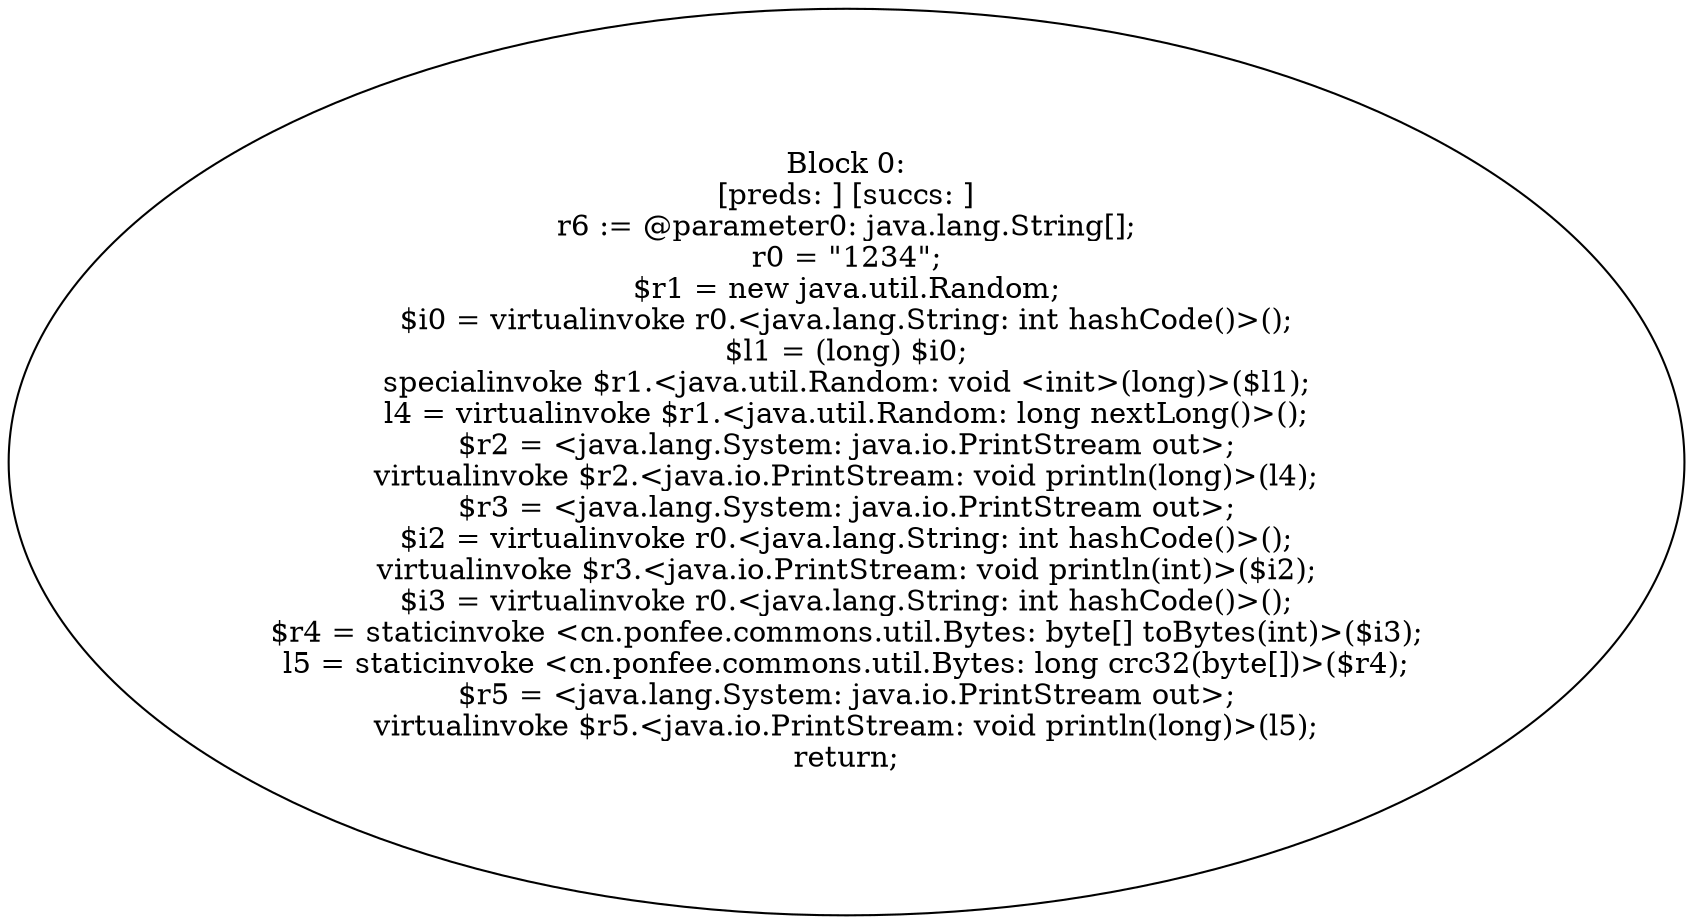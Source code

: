 digraph "unitGraph" {
    "Block 0:
[preds: ] [succs: ]
r6 := @parameter0: java.lang.String[];
r0 = \"1234\";
$r1 = new java.util.Random;
$i0 = virtualinvoke r0.<java.lang.String: int hashCode()>();
$l1 = (long) $i0;
specialinvoke $r1.<java.util.Random: void <init>(long)>($l1);
l4 = virtualinvoke $r1.<java.util.Random: long nextLong()>();
$r2 = <java.lang.System: java.io.PrintStream out>;
virtualinvoke $r2.<java.io.PrintStream: void println(long)>(l4);
$r3 = <java.lang.System: java.io.PrintStream out>;
$i2 = virtualinvoke r0.<java.lang.String: int hashCode()>();
virtualinvoke $r3.<java.io.PrintStream: void println(int)>($i2);
$i3 = virtualinvoke r0.<java.lang.String: int hashCode()>();
$r4 = staticinvoke <cn.ponfee.commons.util.Bytes: byte[] toBytes(int)>($i3);
l5 = staticinvoke <cn.ponfee.commons.util.Bytes: long crc32(byte[])>($r4);
$r5 = <java.lang.System: java.io.PrintStream out>;
virtualinvoke $r5.<java.io.PrintStream: void println(long)>(l5);
return;
"
}
